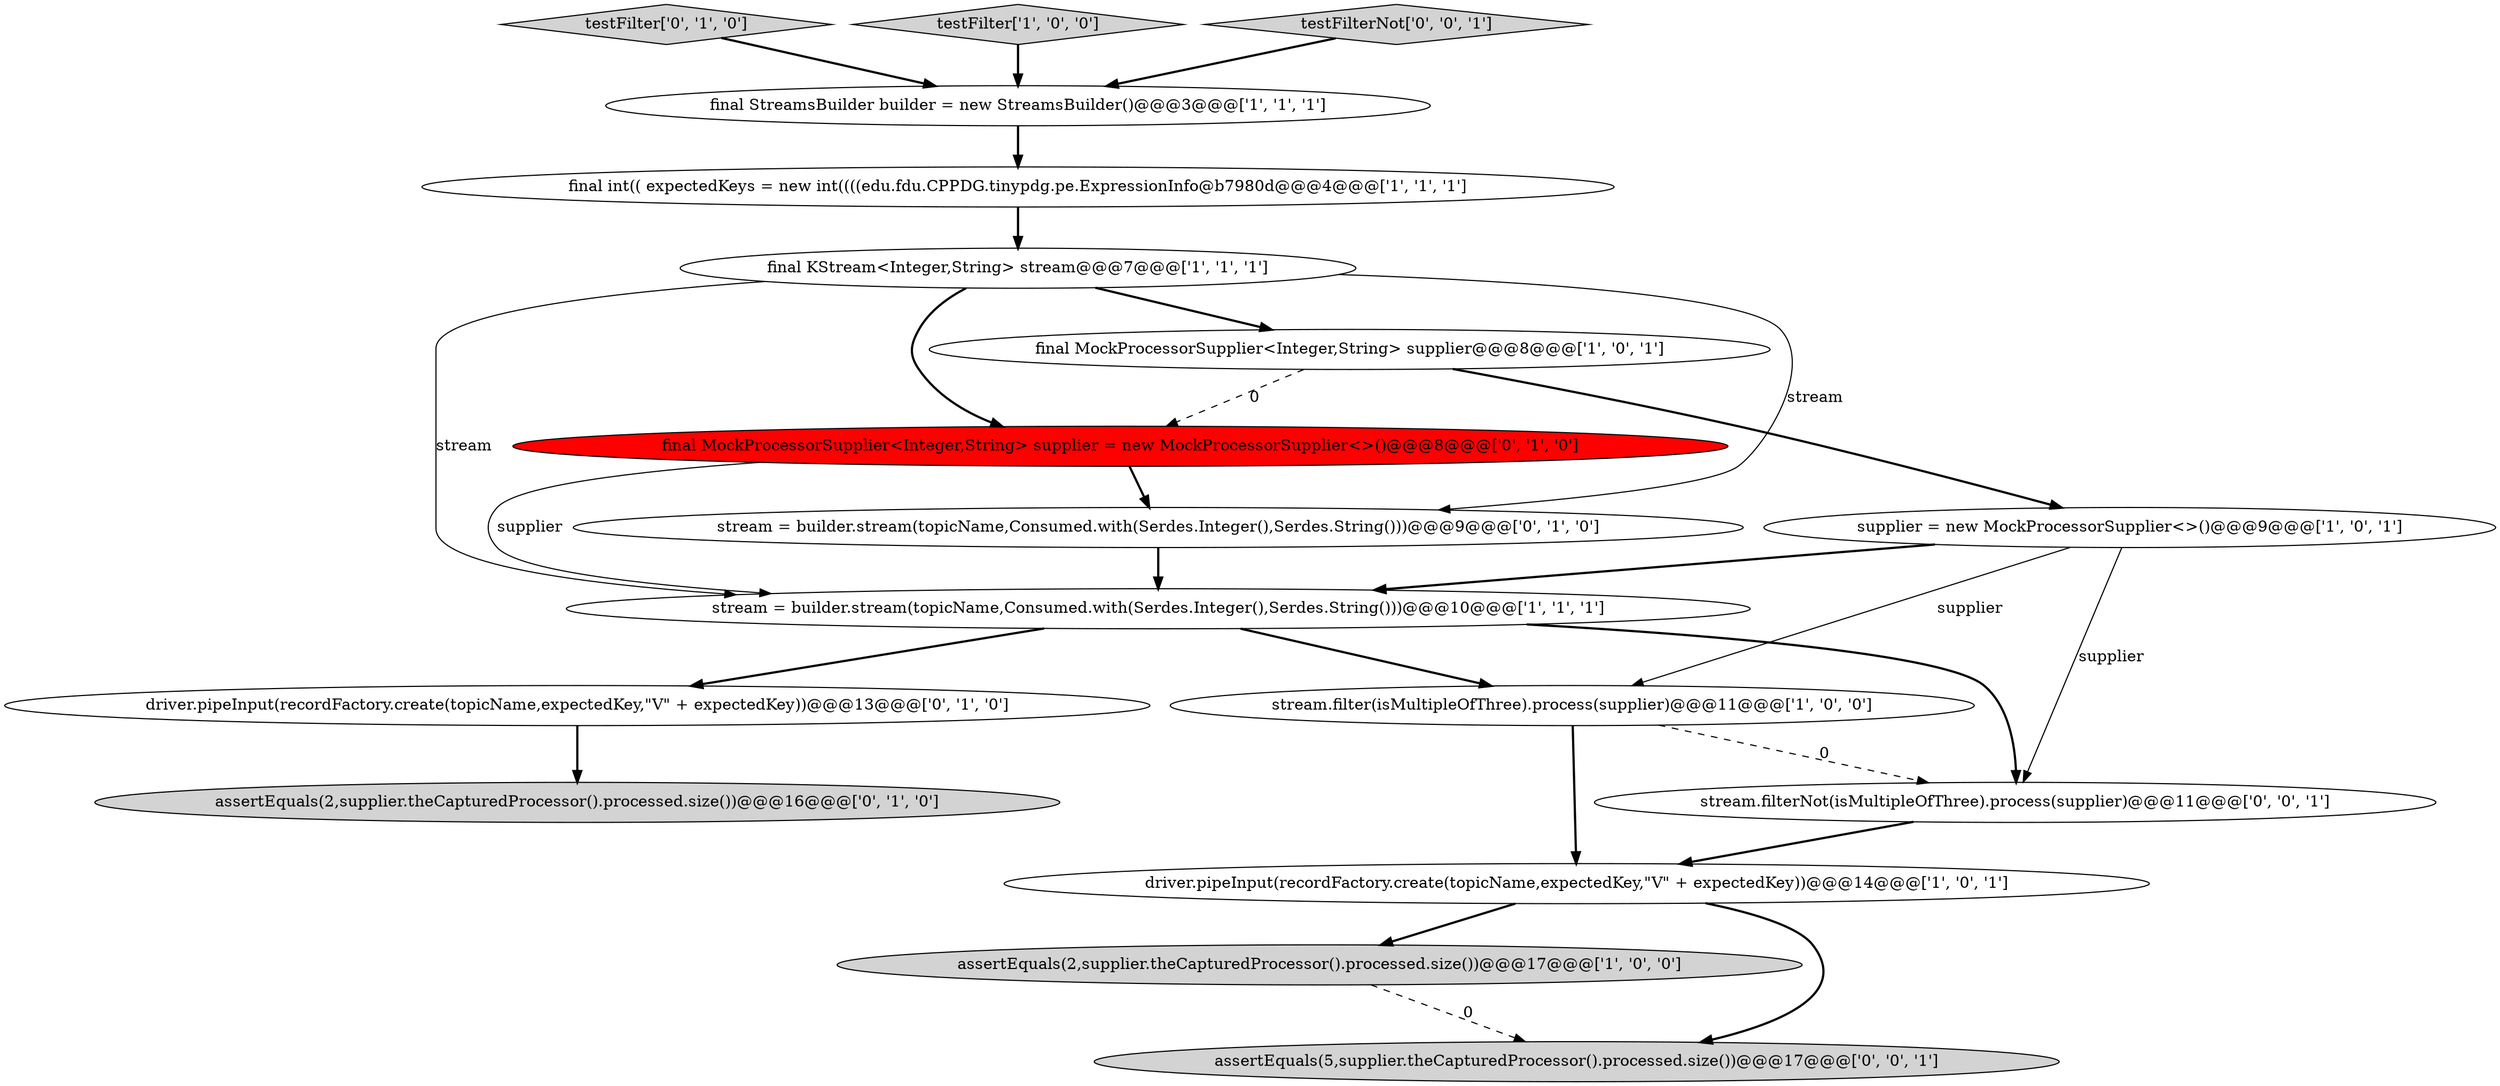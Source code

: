 digraph {
14 [style = filled, label = "testFilter['0', '1', '0']", fillcolor = lightgray, shape = diamond image = "AAA0AAABBB2BBB"];
9 [style = filled, label = "stream.filter(isMultipleOfThree).process(supplier)@@@11@@@['1', '0', '0']", fillcolor = white, shape = ellipse image = "AAA0AAABBB1BBB"];
11 [style = filled, label = "assertEquals(2,supplier.theCapturedProcessor().processed.size())@@@16@@@['0', '1', '0']", fillcolor = lightgray, shape = ellipse image = "AAA0AAABBB2BBB"];
13 [style = filled, label = "stream = builder.stream(topicName,Consumed.with(Serdes.Integer(),Serdes.String()))@@@9@@@['0', '1', '0']", fillcolor = white, shape = ellipse image = "AAA0AAABBB2BBB"];
5 [style = filled, label = "final int(( expectedKeys = new int((((edu.fdu.CPPDG.tinypdg.pe.ExpressionInfo@b7980d@@@4@@@['1', '1', '1']", fillcolor = white, shape = ellipse image = "AAA0AAABBB1BBB"];
10 [style = filled, label = "driver.pipeInput(recordFactory.create(topicName,expectedKey,\"V\" + expectedKey))@@@13@@@['0', '1', '0']", fillcolor = white, shape = ellipse image = "AAA0AAABBB2BBB"];
2 [style = filled, label = "assertEquals(2,supplier.theCapturedProcessor().processed.size())@@@17@@@['1', '0', '0']", fillcolor = lightgray, shape = ellipse image = "AAA0AAABBB1BBB"];
0 [style = filled, label = "testFilter['1', '0', '0']", fillcolor = lightgray, shape = diamond image = "AAA0AAABBB1BBB"];
4 [style = filled, label = "final KStream<Integer,String> stream@@@7@@@['1', '1', '1']", fillcolor = white, shape = ellipse image = "AAA0AAABBB1BBB"];
16 [style = filled, label = "testFilterNot['0', '0', '1']", fillcolor = lightgray, shape = diamond image = "AAA0AAABBB3BBB"];
7 [style = filled, label = "supplier = new MockProcessorSupplier<>()@@@9@@@['1', '0', '1']", fillcolor = white, shape = ellipse image = "AAA0AAABBB1BBB"];
6 [style = filled, label = "stream = builder.stream(topicName,Consumed.with(Serdes.Integer(),Serdes.String()))@@@10@@@['1', '1', '1']", fillcolor = white, shape = ellipse image = "AAA0AAABBB1BBB"];
17 [style = filled, label = "stream.filterNot(isMultipleOfThree).process(supplier)@@@11@@@['0', '0', '1']", fillcolor = white, shape = ellipse image = "AAA0AAABBB3BBB"];
15 [style = filled, label = "assertEquals(5,supplier.theCapturedProcessor().processed.size())@@@17@@@['0', '0', '1']", fillcolor = lightgray, shape = ellipse image = "AAA0AAABBB3BBB"];
1 [style = filled, label = "driver.pipeInput(recordFactory.create(topicName,expectedKey,\"V\" + expectedKey))@@@14@@@['1', '0', '1']", fillcolor = white, shape = ellipse image = "AAA0AAABBB1BBB"];
3 [style = filled, label = "final StreamsBuilder builder = new StreamsBuilder()@@@3@@@['1', '1', '1']", fillcolor = white, shape = ellipse image = "AAA0AAABBB1BBB"];
8 [style = filled, label = "final MockProcessorSupplier<Integer,String> supplier@@@8@@@['1', '0', '1']", fillcolor = white, shape = ellipse image = "AAA0AAABBB1BBB"];
12 [style = filled, label = "final MockProcessorSupplier<Integer,String> supplier = new MockProcessorSupplier<>()@@@8@@@['0', '1', '0']", fillcolor = red, shape = ellipse image = "AAA1AAABBB2BBB"];
0->3 [style = bold, label=""];
14->3 [style = bold, label=""];
6->17 [style = bold, label=""];
16->3 [style = bold, label=""];
7->17 [style = solid, label="supplier"];
17->1 [style = bold, label=""];
1->15 [style = bold, label=""];
8->12 [style = dashed, label="0"];
8->7 [style = bold, label=""];
2->15 [style = dashed, label="0"];
12->13 [style = bold, label=""];
3->5 [style = bold, label=""];
12->6 [style = solid, label="supplier"];
7->9 [style = solid, label="supplier"];
6->10 [style = bold, label=""];
9->17 [style = dashed, label="0"];
5->4 [style = bold, label=""];
7->6 [style = bold, label=""];
4->12 [style = bold, label=""];
4->8 [style = bold, label=""];
4->13 [style = solid, label="stream"];
1->2 [style = bold, label=""];
13->6 [style = bold, label=""];
6->9 [style = bold, label=""];
9->1 [style = bold, label=""];
4->6 [style = solid, label="stream"];
10->11 [style = bold, label=""];
}
